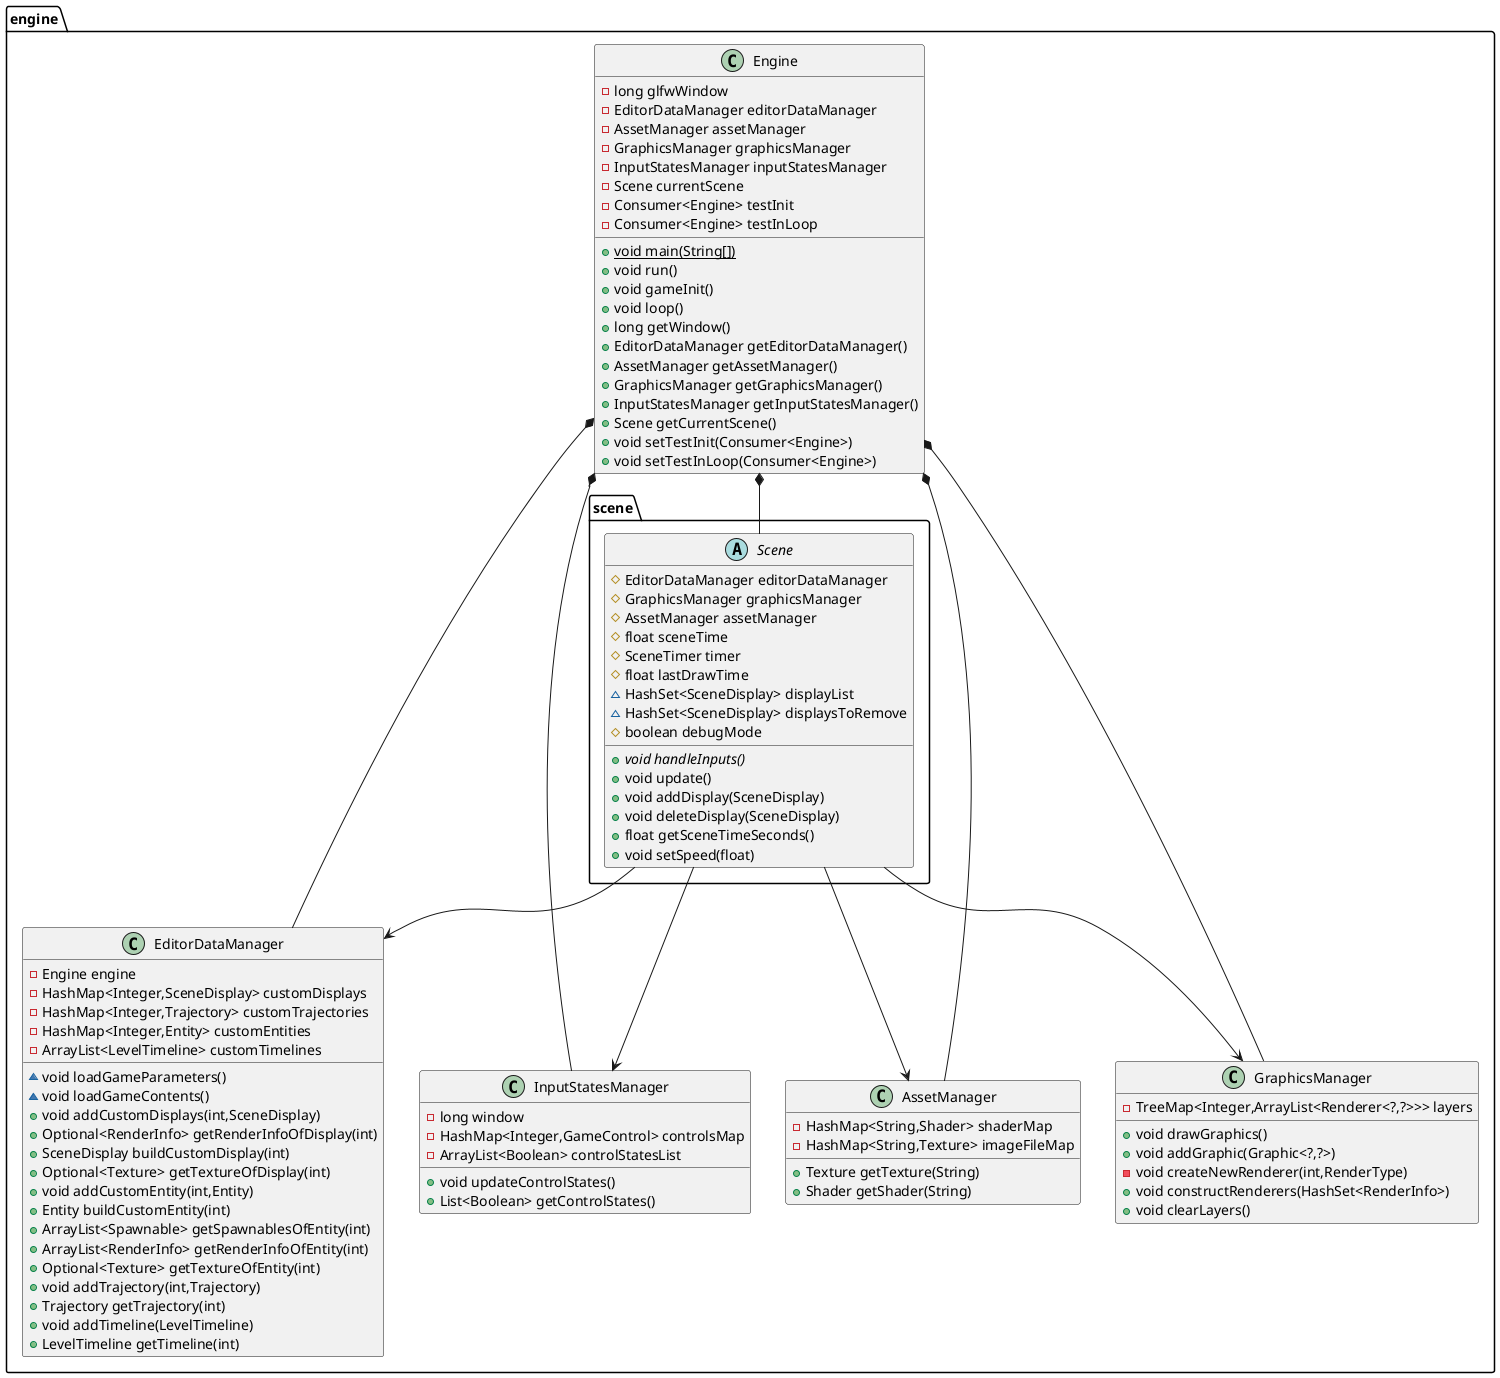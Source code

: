 @startuml
class engine.EditorDataManager {
- Engine engine
- HashMap<Integer,SceneDisplay> customDisplays
- HashMap<Integer,Trajectory> customTrajectories
- HashMap<Integer,Entity> customEntities
- ArrayList<LevelTimeline> customTimelines
~ void loadGameParameters()
~ void loadGameContents()
+ void addCustomDisplays(int,SceneDisplay)
+ Optional<RenderInfo> getRenderInfoOfDisplay(int)
+ SceneDisplay buildCustomDisplay(int)
+ Optional<Texture> getTextureOfDisplay(int)
+ void addCustomEntity(int,Entity)
+ Entity buildCustomEntity(int)
+ ArrayList<Spawnable> getSpawnablesOfEntity(int)
+ ArrayList<RenderInfo> getRenderInfoOfEntity(int)
+ Optional<Texture> getTextureOfEntity(int)
+ void addTrajectory(int,Trajectory)
+ Trajectory getTrajectory(int)
+ void addTimeline(LevelTimeline)
+ LevelTimeline getTimeline(int)
}


class engine.InputStatesManager {
- long window
- HashMap<Integer,GameControl> controlsMap
- ArrayList<Boolean> controlStatesList
+ void updateControlStates()
+ List<Boolean> getControlStates()
}


class engine.AssetManager {
- HashMap<String,Shader> shaderMap
- HashMap<String,Texture> imageFileMap
+ Texture getTexture(String)
+ Shader getShader(String)
}


class engine.Engine {
- long glfwWindow
- EditorDataManager editorDataManager
- AssetManager assetManager
- GraphicsManager graphicsManager
- InputStatesManager inputStatesManager
- Scene currentScene
- Consumer<Engine> testInit
- Consumer<Engine> testInLoop
+ {static} void main(String[])
+ void run()
+ void gameInit()
+ void loop()
+ long getWindow()
+ EditorDataManager getEditorDataManager()
+ AssetManager getAssetManager()
+ GraphicsManager getGraphicsManager()
+ InputStatesManager getInputStatesManager()
+ Scene getCurrentScene()
+ void setTestInit(Consumer<Engine>)
+ void setTestInLoop(Consumer<Engine>)
}


abstract class engine.scene.Scene {
# EditorDataManager editorDataManager
# GraphicsManager graphicsManager
# AssetManager assetManager
# float sceneTime
# SceneTimer timer
# float lastDrawTime
~ HashSet<SceneDisplay> displayList
~ HashSet<SceneDisplay> displaysToRemove
# boolean debugMode
+ {abstract}void handleInputs()
+ void update()
+ void addDisplay(SceneDisplay)
+ void deleteDisplay(SceneDisplay)
+ float getSceneTimeSeconds()
+ void setSpeed(float)
}


class engine.GraphicsManager {
- TreeMap<Integer,ArrayList<Renderer<?,?>>> layers
+ void drawGraphics()
+ void addGraphic(Graphic<?,?>)
- void createNewRenderer(int,RenderType)
+ void constructRenderers(HashSet<RenderInfo>)
+ void clearLayers()
}

engine.Engine *-- engine.AssetManager
engine.Engine *-- engine.EditorDataManager
engine.Engine *-- engine.GraphicsManager
engine.Engine *-- engine.InputStatesManager
engine.Engine *-- engine.scene.Scene
engine.scene.Scene --> engine.AssetManager
engine.scene.Scene --> engine.EditorDataManager
engine.scene.Scene --> engine.GraphicsManager
engine.scene.Scene --> engine.InputStatesManager

@enduml